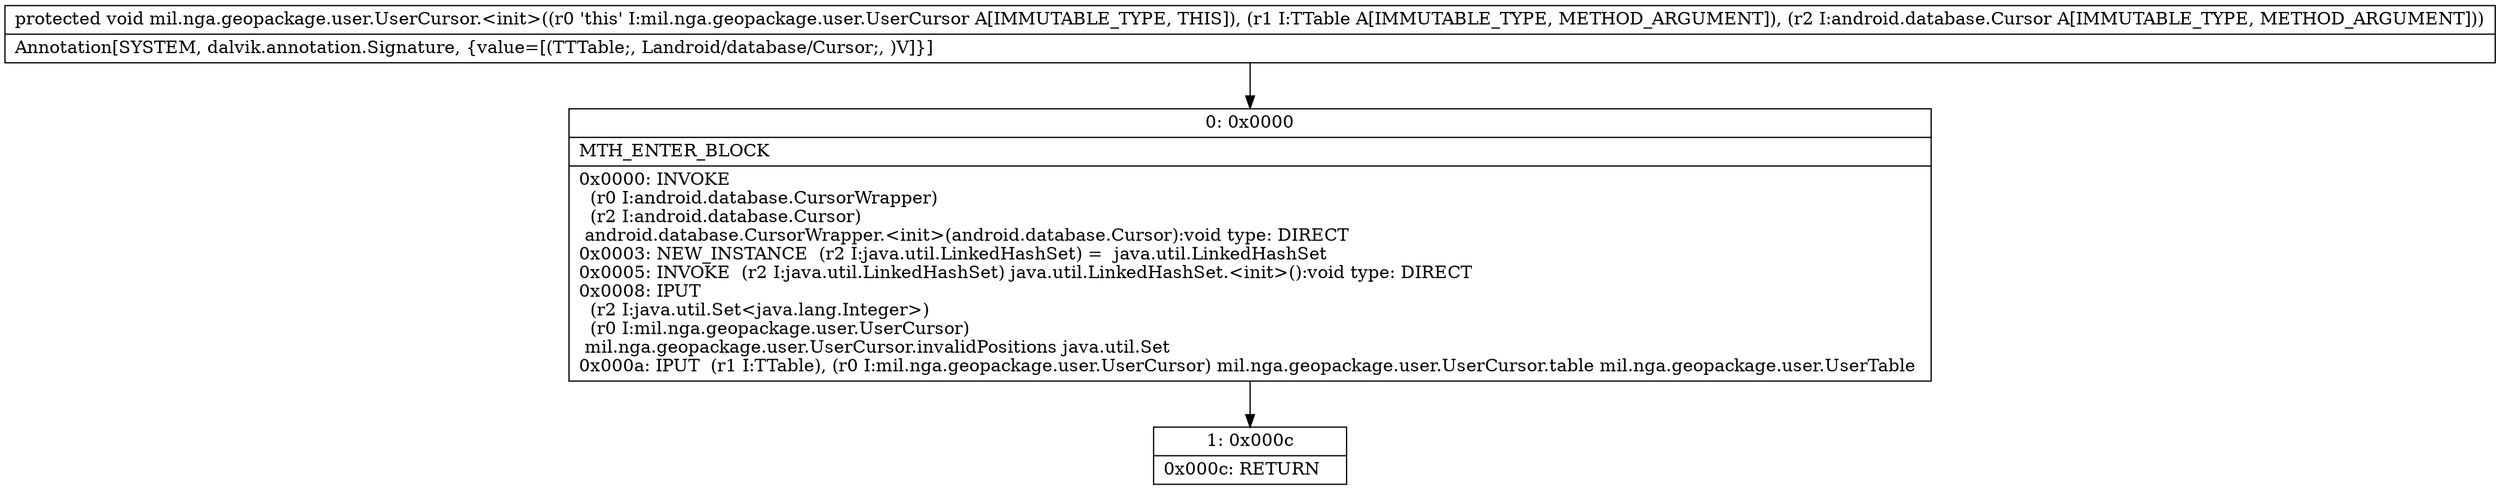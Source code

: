 digraph "CFG formil.nga.geopackage.user.UserCursor.\<init\>(Lmil\/nga\/geopackage\/user\/UserTable;Landroid\/database\/Cursor;)V" {
Node_0 [shape=record,label="{0\:\ 0x0000|MTH_ENTER_BLOCK\l|0x0000: INVOKE  \l  (r0 I:android.database.CursorWrapper)\l  (r2 I:android.database.Cursor)\l android.database.CursorWrapper.\<init\>(android.database.Cursor):void type: DIRECT \l0x0003: NEW_INSTANCE  (r2 I:java.util.LinkedHashSet) =  java.util.LinkedHashSet \l0x0005: INVOKE  (r2 I:java.util.LinkedHashSet) java.util.LinkedHashSet.\<init\>():void type: DIRECT \l0x0008: IPUT  \l  (r2 I:java.util.Set\<java.lang.Integer\>)\l  (r0 I:mil.nga.geopackage.user.UserCursor)\l mil.nga.geopackage.user.UserCursor.invalidPositions java.util.Set \l0x000a: IPUT  (r1 I:TTable), (r0 I:mil.nga.geopackage.user.UserCursor) mil.nga.geopackage.user.UserCursor.table mil.nga.geopackage.user.UserTable \l}"];
Node_1 [shape=record,label="{1\:\ 0x000c|0x000c: RETURN   \l}"];
MethodNode[shape=record,label="{protected void mil.nga.geopackage.user.UserCursor.\<init\>((r0 'this' I:mil.nga.geopackage.user.UserCursor A[IMMUTABLE_TYPE, THIS]), (r1 I:TTable A[IMMUTABLE_TYPE, METHOD_ARGUMENT]), (r2 I:android.database.Cursor A[IMMUTABLE_TYPE, METHOD_ARGUMENT]))  | Annotation[SYSTEM, dalvik.annotation.Signature, \{value=[(TTTable;, Landroid\/database\/Cursor;, )V]\}]\l}"];
MethodNode -> Node_0;
Node_0 -> Node_1;
}

